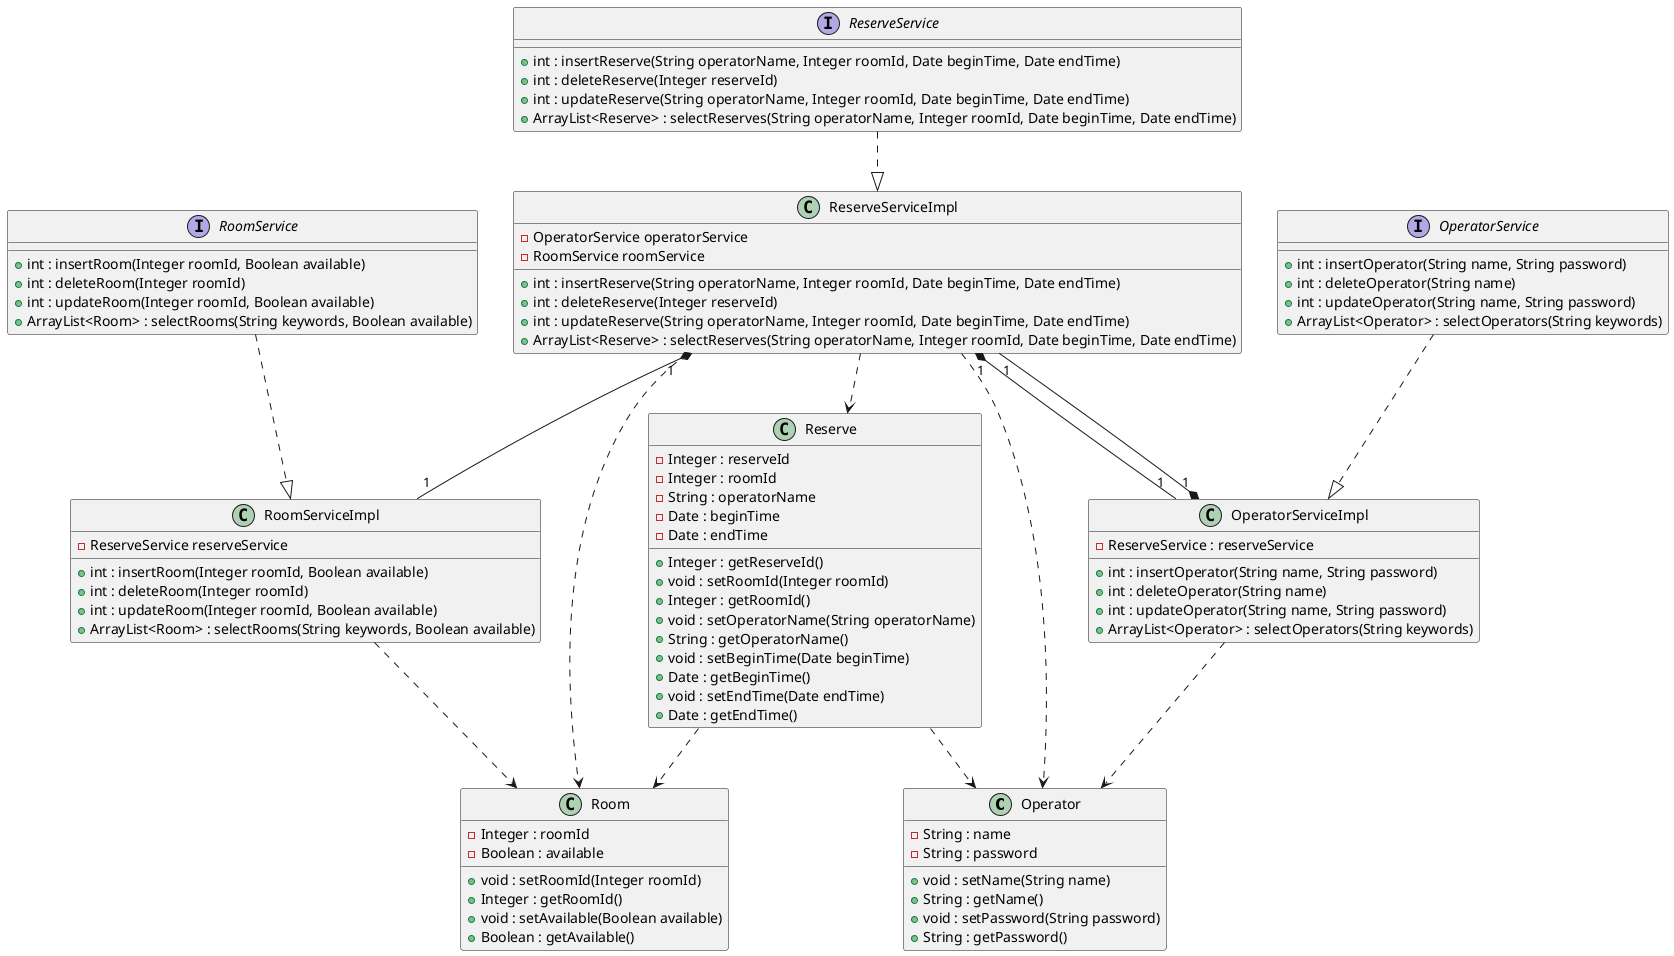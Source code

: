 @startuml
class Operator{
- String : name
- String : password
' setter getter
' name
+ void : setName(String name)
+ String : getName()
' password
+ void : setPassword(String password)
+ String : getPassword()
}

class Reserve{
- Integer : reserveId
- Integer : roomId
- String : operatorName
- Date : beginTime
- Date : endTime
'setter getter
' reserveId
+ Integer : getReserveId()
' roomId
+ void : setRoomId(Integer roomId)
+ Integer : getRoomId()
' operatorName
+ void : setOperatorName(String operatorName)
+ String : getOperatorName()
' beginTime
+ void : setBeginTime(Date beginTime)
+ Date : getBeginTime()
' endTime
+ void : setEndTime(Date endTime)
+ Date : getEndTime()
}

class Room{
- Integer : roomId
- Boolean : available
'setter getter
' roomId
+ void : setRoomId(Integer roomId)
+ Integer : getRoomId()
' available
+ void : setAvailable(Boolean available)
+ Boolean : getAvailable()
}

'service interface
interface OperatorService{
+ int : insertOperator(String name, String password)
+ int : deleteOperator(String name)
+ int : updateOperator(String name, String password)
+ ArrayList<Operator> : selectOperators(String keywords)
}

interface ReserveService{
+ int : insertReserve(String operatorName, Integer roomId, Date beginTime, Date endTime)
+ int : deleteReserve(Integer reserveId)
+ int : updateReserve(String operatorName, Integer roomId, Date beginTime, Date endTime)
+ ArrayList<Reserve> : selectReserves(String operatorName, Integer roomId, Date beginTime, Date endTime)
}

interface RoomService{
+ int : insertRoom(Integer roomId, Boolean available)
+ int : deleteRoom(Integer roomId)
+ int : updateRoom(Integer roomId, Boolean available)
+ ArrayList<Room> : selectRooms(String keywords, Boolean available)
}

'service implement
class OperatorServiceImpl{
- ReserveService : reserveService
+ int : insertOperator(String name, String password)
+ int : deleteOperator(String name)
+ int : updateOperator(String name, String password)
+ ArrayList<Operator> : selectOperators(String keywords)
}

class ReserveServiceImpl{
- OperatorService operatorService
- RoomService roomService
+ int : insertReserve(String operatorName, Integer roomId, Date beginTime, Date endTime)
+ int : deleteReserve(Integer reserveId)
+ int : updateReserve(String operatorName, Integer roomId, Date beginTime, Date endTime)
+ ArrayList<Reserve> : selectReserves(String operatorName, Integer roomId, Date beginTime, Date endTime)
}

class RoomServiceImpl{
- ReserveService reserveService
+ int : insertRoom(Integer roomId, Boolean available)
+ int : deleteRoom(Integer roomId)
+ int : updateRoom(Integer roomId, Boolean available)
+ ArrayList<Room> : selectRooms(String keywords, Boolean available)
}

Reserve ..> Operator
Reserve ..> Room
OperatorService ..|> OperatorServiceImpl
ReserveService ..|> ReserveServiceImpl
RoomService ..|> RoomServiceImpl
OperatorServiceImpl "1" *-- "1" ReserveServiceImpl
ReserveServiceImpl "1" *-- "1" OperatorServiceImpl
ReserveServiceImpl "1" *-- "1" RoomServiceImpl
OperatorServiceImpl ..> Operator
ReserveServiceImpl ..> Room
ReserveServiceImpl ..> Operator
ReserveServiceImpl ..> Reserve
RoomServiceImpl ..> Room
@enduml